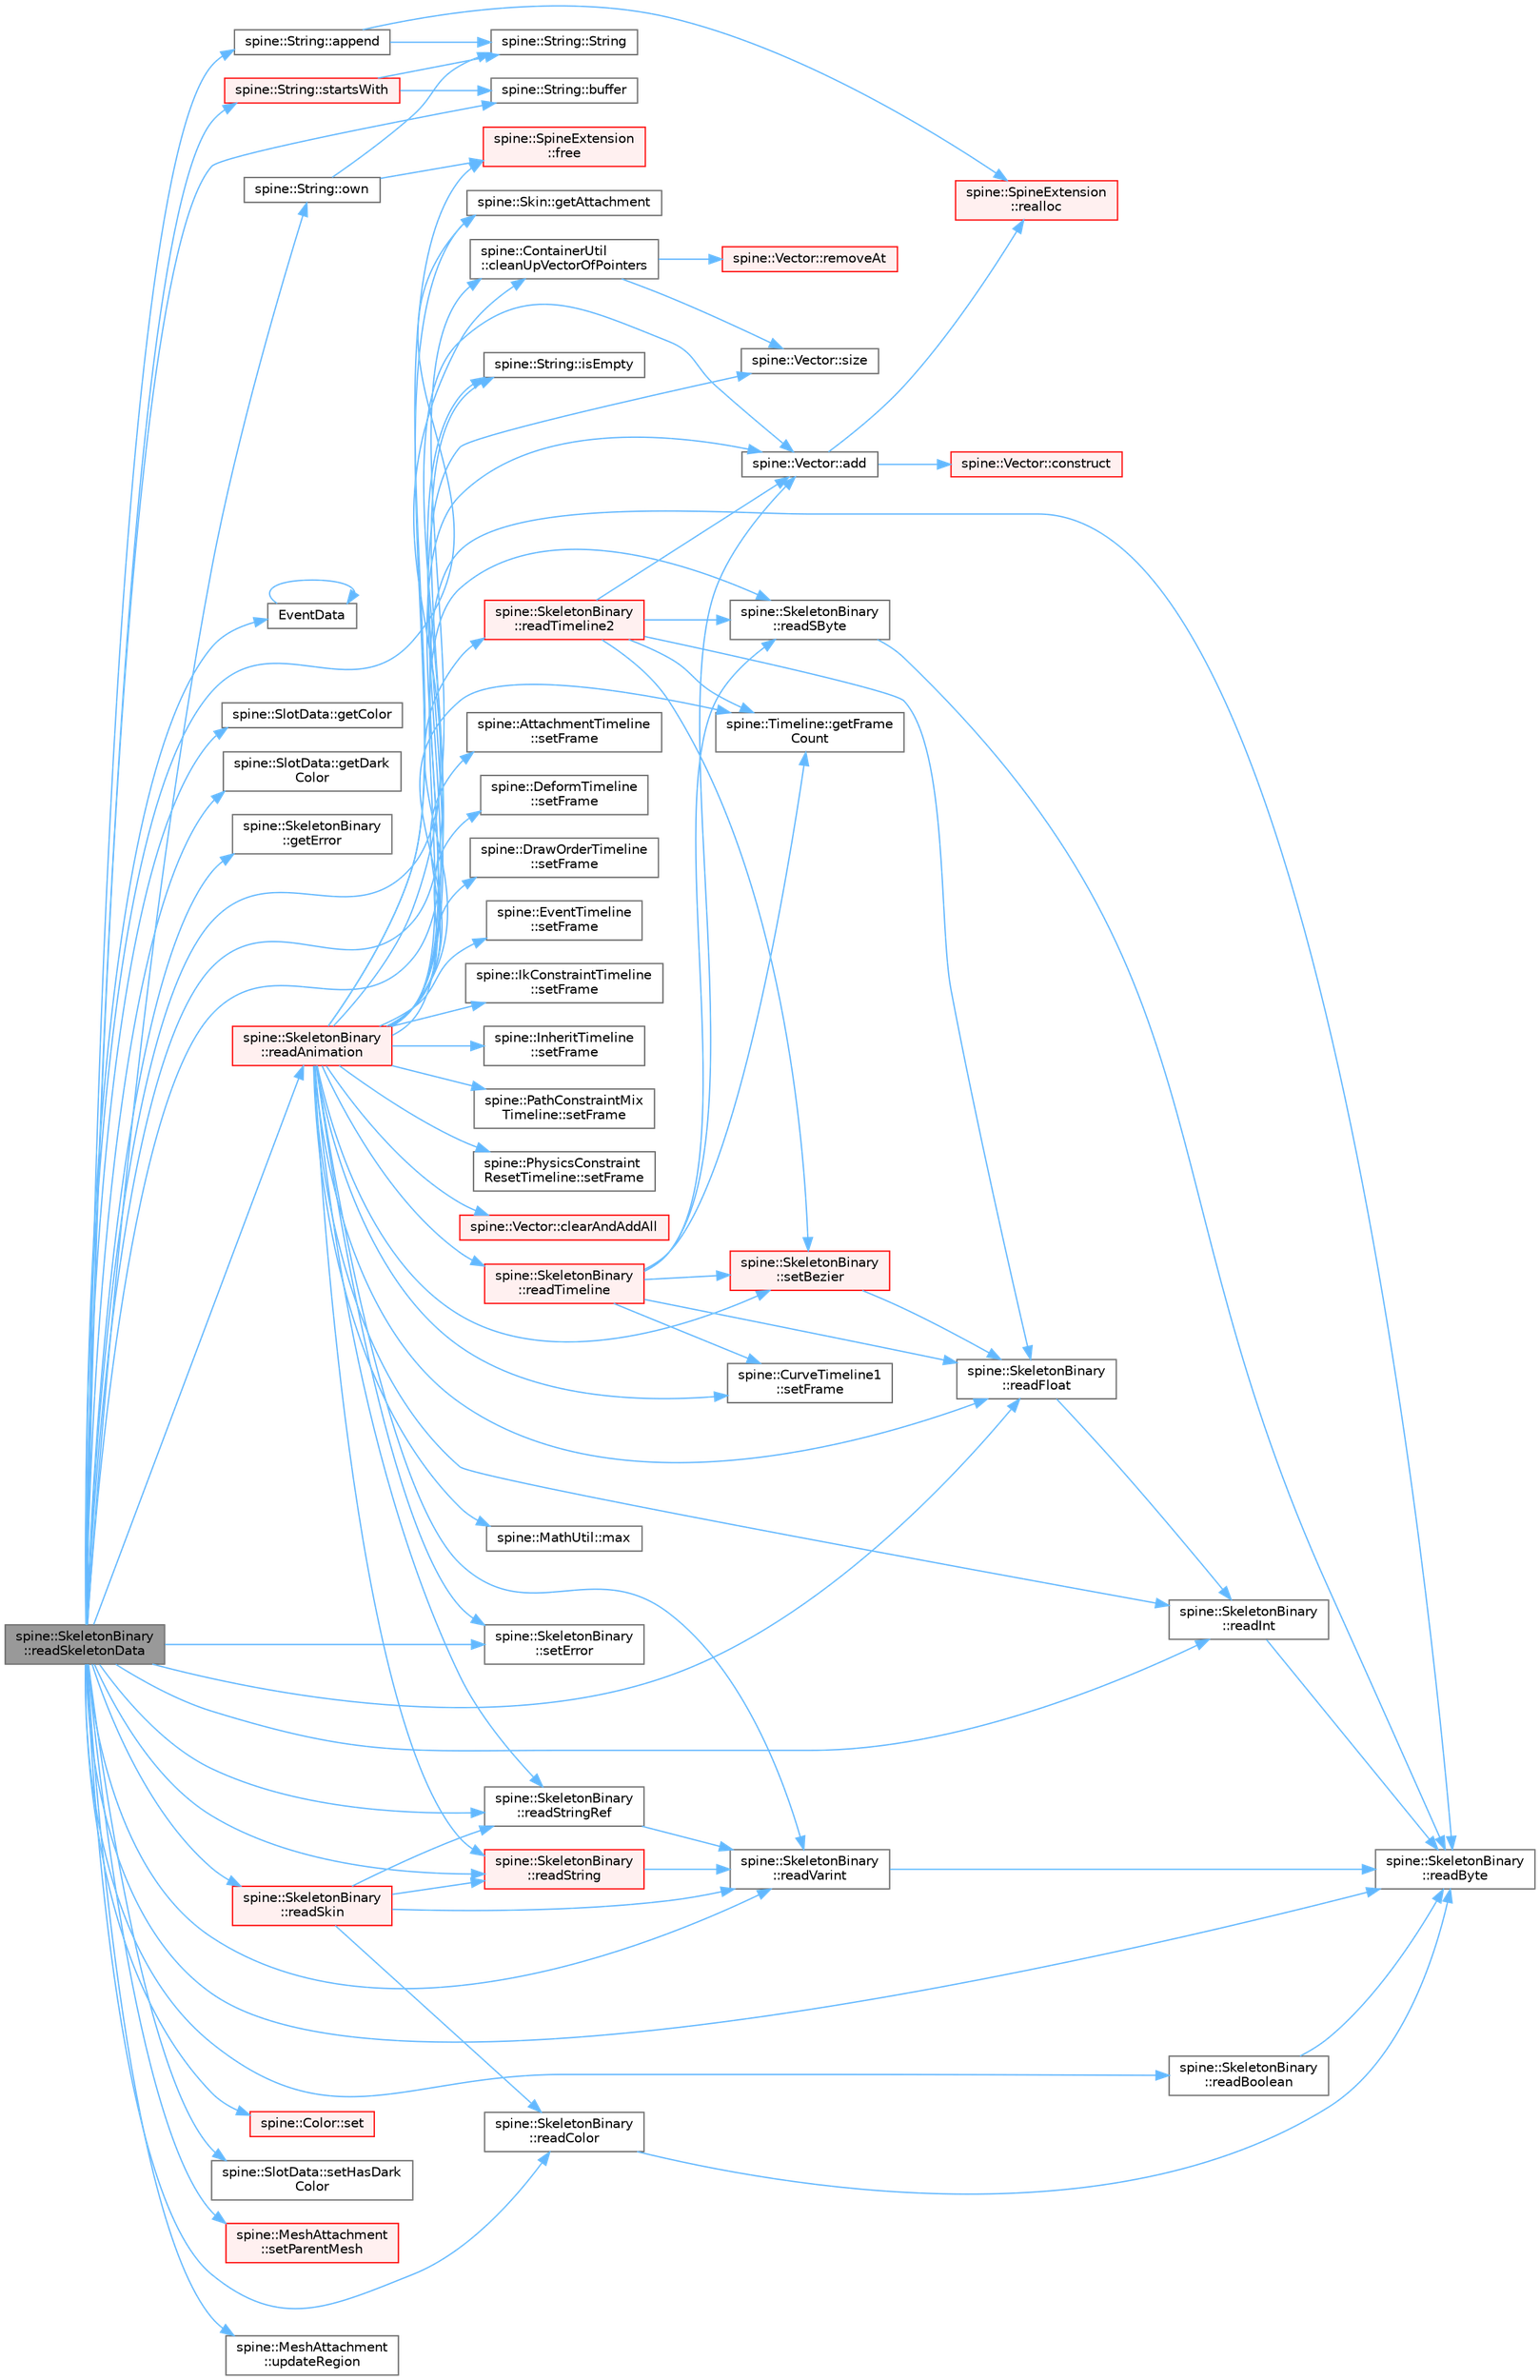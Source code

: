 digraph "spine::SkeletonBinary::readSkeletonData"
{
 // LATEX_PDF_SIZE
  bgcolor="transparent";
  edge [fontname=Helvetica,fontsize=10,labelfontname=Helvetica,labelfontsize=10];
  node [fontname=Helvetica,fontsize=10,shape=box,height=0.2,width=0.4];
  rankdir="LR";
  Node1 [id="Node000001",label="spine::SkeletonBinary\l::readSkeletonData",height=0.2,width=0.4,color="gray40", fillcolor="grey60", style="filled", fontcolor="black",tooltip=" "];
  Node1 -> Node2 [id="edge1_Node000001_Node000002",color="steelblue1",style="solid",tooltip=" "];
  Node2 [id="Node000002",label="spine::Vector::add",height=0.2,width=0.4,color="grey40", fillcolor="white", style="filled",URL="$classspine_1_1_vector.html#ae2e7551c569fe19dd9d4528e2eaaf940",tooltip=" "];
  Node2 -> Node3 [id="edge2_Node000002_Node000003",color="steelblue1",style="solid",tooltip=" "];
  Node3 [id="Node000003",label="spine::Vector::construct",height=0.2,width=0.4,color="red", fillcolor="#FFF0F0", style="filled",URL="$classspine_1_1_vector.html#abfde582e65af47f6402e4bbdbd8a342c",tooltip=" "];
  Node2 -> Node5 [id="edge3_Node000002_Node000005",color="steelblue1",style="solid",tooltip=" "];
  Node5 [id="Node000005",label="spine::SpineExtension\l::realloc",height=0.2,width=0.4,color="red", fillcolor="#FFF0F0", style="filled",URL="$classspine_1_1_spine_extension.html#a7193fd3fa608111c02d744b46281cfed",tooltip=" "];
  Node1 -> Node9 [id="edge4_Node000001_Node000009",color="steelblue1",style="solid",tooltip=" "];
  Node9 [id="Node000009",label="spine::String::append",height=0.2,width=0.4,color="grey40", fillcolor="white", style="filled",URL="$classspine_1_1_string.html#a9ac15fee0bcaa5a01590b5f977a951a4",tooltip=" "];
  Node9 -> Node5 [id="edge5_Node000009_Node000005",color="steelblue1",style="solid",tooltip=" "];
  Node9 -> Node10 [id="edge6_Node000009_Node000010",color="steelblue1",style="solid",tooltip=" "];
  Node10 [id="Node000010",label="spine::String::String",height=0.2,width=0.4,color="grey40", fillcolor="white", style="filled",URL="$classspine_1_1_string.html#a019ebb6019d432b229de945094d7d312",tooltip=" "];
  Node1 -> Node11 [id="edge7_Node000001_Node000011",color="steelblue1",style="solid",tooltip=" "];
  Node11 [id="Node000011",label="spine::String::buffer",height=0.2,width=0.4,color="grey40", fillcolor="white", style="filled",URL="$classspine_1_1_string.html#a7a6a5c45e2a732eb90cedf07434315b0",tooltip=" "];
  Node1 -> Node12 [id="edge8_Node000001_Node000012",color="steelblue1",style="solid",tooltip=" "];
  Node12 [id="Node000012",label="spine::ContainerUtil\l::cleanUpVectorOfPointers",height=0.2,width=0.4,color="grey40", fillcolor="white", style="filled",URL="$classspine_1_1_container_util.html#a2e7cff4eb3faa8d89515842f46220c07",tooltip=" "];
  Node12 -> Node13 [id="edge9_Node000012_Node000013",color="steelblue1",style="solid",tooltip=" "];
  Node13 [id="Node000013",label="spine::Vector::removeAt",height=0.2,width=0.4,color="red", fillcolor="#FFF0F0", style="filled",URL="$classspine_1_1_vector.html#a627ea6355b099d10da1d7c02dc855f58",tooltip=" "];
  Node12 -> Node15 [id="edge10_Node000012_Node000015",color="steelblue1",style="solid",tooltip=" "];
  Node15 [id="Node000015",label="spine::Vector::size",height=0.2,width=0.4,color="grey40", fillcolor="white", style="filled",URL="$classspine_1_1_vector.html#a9a93bc1e4174a3abf92154b3c1017542",tooltip=" "];
  Node1 -> Node16 [id="edge11_Node000001_Node000016",color="steelblue1",style="solid",tooltip=" "];
  Node16 [id="Node000016",label="EventData",height=0.2,width=0.4,color="grey40", fillcolor="white", style="filled",URL="$etw_8h.html#a1150dca5d1943d5e54ad4071d4aa36b9",tooltip=" "];
  Node16 -> Node16 [id="edge12_Node000016_Node000016",color="steelblue1",style="solid",tooltip=" "];
  Node1 -> Node17 [id="edge13_Node000001_Node000017",color="steelblue1",style="solid",tooltip=" "];
  Node17 [id="Node000017",label="spine::Skin::getAttachment",height=0.2,width=0.4,color="grey40", fillcolor="white", style="filled",URL="$classspine_1_1_skin.html#ad55ba7c96a22601f7c943d503ff29c04",tooltip="Returns the attachment for the specified slot index and name, or NULL."];
  Node1 -> Node18 [id="edge14_Node000001_Node000018",color="steelblue1",style="solid",tooltip=" "];
  Node18 [id="Node000018",label="spine::SlotData::getColor",height=0.2,width=0.4,color="grey40", fillcolor="white", style="filled",URL="$classspine_1_1_slot_data.html#abda65416906159c245642f0da8b7de78",tooltip=" "];
  Node1 -> Node19 [id="edge15_Node000001_Node000019",color="steelblue1",style="solid",tooltip=" "];
  Node19 [id="Node000019",label="spine::SlotData::getDark\lColor",height=0.2,width=0.4,color="grey40", fillcolor="white", style="filled",URL="$classspine_1_1_slot_data.html#a40b7cd02886a78fc6b69f756b717f4df",tooltip=" "];
  Node1 -> Node20 [id="edge16_Node000001_Node000020",color="steelblue1",style="solid",tooltip=" "];
  Node20 [id="Node000020",label="spine::SkeletonBinary\l::getError",height=0.2,width=0.4,color="grey40", fillcolor="white", style="filled",URL="$classspine_1_1_skeleton_binary.html#a5a2736aa51c89fd9a0dd15dcc5c50ceb",tooltip=" "];
  Node1 -> Node21 [id="edge17_Node000001_Node000021",color="steelblue1",style="solid",tooltip=" "];
  Node21 [id="Node000021",label="spine::String::isEmpty",height=0.2,width=0.4,color="grey40", fillcolor="white", style="filled",URL="$classspine_1_1_string.html#a8f667117a263cb9f536c57c49a52cac7",tooltip=" "];
  Node1 -> Node22 [id="edge18_Node000001_Node000022",color="steelblue1",style="solid",tooltip=" "];
  Node22 [id="Node000022",label="spine::String::own",height=0.2,width=0.4,color="grey40", fillcolor="white", style="filled",URL="$classspine_1_1_string.html#a83d95fb1a412b1ac51cfb27a69533732",tooltip=" "];
  Node22 -> Node23 [id="edge19_Node000022_Node000023",color="steelblue1",style="solid",tooltip=" "];
  Node23 [id="Node000023",label="spine::SpineExtension\l::free",height=0.2,width=0.4,color="red", fillcolor="#FFF0F0", style="filled",URL="$classspine_1_1_spine_extension.html#af842f1888dcc9f9440ec6661126445d8",tooltip=" "];
  Node22 -> Node10 [id="edge20_Node000022_Node000010",color="steelblue1",style="solid",tooltip=" "];
  Node1 -> Node24 [id="edge21_Node000001_Node000024",color="steelblue1",style="solid",tooltip=" "];
  Node24 [id="Node000024",label="spine::SkeletonBinary\l::readAnimation",height=0.2,width=0.4,color="red", fillcolor="#FFF0F0", style="filled",URL="$classspine_1_1_skeleton_binary.html#ae48ba54d8d4a4aed8c1c5c38f5d7ce74",tooltip=" "];
  Node24 -> Node2 [id="edge22_Node000024_Node000002",color="steelblue1",style="solid",tooltip=" "];
  Node24 -> Node12 [id="edge23_Node000024_Node000012",color="steelblue1",style="solid",tooltip=" "];
  Node24 -> Node25 [id="edge24_Node000024_Node000025",color="steelblue1",style="solid",tooltip=" "];
  Node25 [id="Node000025",label="spine::Vector::clearAndAddAll",height=0.2,width=0.4,color="red", fillcolor="#FFF0F0", style="filled",URL="$classspine_1_1_vector.html#a2dc27d439076ff15f968627d16e64820",tooltip=" "];
  Node24 -> Node23 [id="edge25_Node000024_Node000023",color="steelblue1",style="solid",tooltip=" "];
  Node24 -> Node17 [id="edge26_Node000024_Node000017",color="steelblue1",style="solid",tooltip=" "];
  Node24 -> Node31 [id="edge27_Node000024_Node000031",color="steelblue1",style="solid",tooltip=" "];
  Node31 [id="Node000031",label="spine::Timeline::getFrame\lCount",height=0.2,width=0.4,color="grey40", fillcolor="white", style="filled",URL="$classspine_1_1_timeline.html#a3bfe29beaa7eb4ad121c6fec6666a24e",tooltip=" "];
  Node24 -> Node21 [id="edge28_Node000024_Node000021",color="steelblue1",style="solid",tooltip=" "];
  Node24 -> Node32 [id="edge29_Node000024_Node000032",color="steelblue1",style="solid",tooltip=" "];
  Node32 [id="Node000032",label="spine::MathUtil::max",height=0.2,width=0.4,color="grey40", fillcolor="white", style="filled",URL="$classspine_1_1_math_util.html#a61ce0db5c69055db5e7002bd927b6c52",tooltip=" "];
  Node24 -> Node33 [id="edge30_Node000024_Node000033",color="steelblue1",style="solid",tooltip=" "];
  Node33 [id="Node000033",label="spine::SkeletonBinary\l::readByte",height=0.2,width=0.4,color="grey40", fillcolor="white", style="filled",URL="$classspine_1_1_skeleton_binary.html#a095661fffac6234e86a172f8c5aeddcb",tooltip=" "];
  Node24 -> Node34 [id="edge31_Node000024_Node000034",color="steelblue1",style="solid",tooltip=" "];
  Node34 [id="Node000034",label="spine::SkeletonBinary\l::readFloat",height=0.2,width=0.4,color="grey40", fillcolor="white", style="filled",URL="$classspine_1_1_skeleton_binary.html#ac8ba35026e33ea8352940c49334d0f97",tooltip=" "];
  Node34 -> Node35 [id="edge32_Node000034_Node000035",color="steelblue1",style="solid",tooltip=" "];
  Node35 [id="Node000035",label="spine::SkeletonBinary\l::readInt",height=0.2,width=0.4,color="grey40", fillcolor="white", style="filled",URL="$classspine_1_1_skeleton_binary.html#a62f0f3bf22303a9b45be9845d23e7365",tooltip=" "];
  Node35 -> Node33 [id="edge33_Node000035_Node000033",color="steelblue1",style="solid",tooltip=" "];
  Node24 -> Node35 [id="edge34_Node000024_Node000035",color="steelblue1",style="solid",tooltip=" "];
  Node24 -> Node36 [id="edge35_Node000024_Node000036",color="steelblue1",style="solid",tooltip=" "];
  Node36 [id="Node000036",label="spine::SkeletonBinary\l::readSByte",height=0.2,width=0.4,color="grey40", fillcolor="white", style="filled",URL="$classspine_1_1_skeleton_binary.html#acb9b3a3ab6162c571412b86ae1d8b8de",tooltip=" "];
  Node36 -> Node33 [id="edge36_Node000036_Node000033",color="steelblue1",style="solid",tooltip=" "];
  Node24 -> Node37 [id="edge37_Node000024_Node000037",color="steelblue1",style="solid",tooltip=" "];
  Node37 [id="Node000037",label="spine::SkeletonBinary\l::readString",height=0.2,width=0.4,color="red", fillcolor="#FFF0F0", style="filled",URL="$classspine_1_1_skeleton_binary.html#a7ad5463859fc0ed56595bfad5c53996c",tooltip=" "];
  Node37 -> Node39 [id="edge38_Node000037_Node000039",color="steelblue1",style="solid",tooltip=" "];
  Node39 [id="Node000039",label="spine::SkeletonBinary\l::readVarint",height=0.2,width=0.4,color="grey40", fillcolor="white", style="filled",URL="$classspine_1_1_skeleton_binary.html#ae9711cebdda38bd5ece8a716e31aae26",tooltip=" "];
  Node39 -> Node33 [id="edge39_Node000039_Node000033",color="steelblue1",style="solid",tooltip=" "];
  Node24 -> Node40 [id="edge40_Node000024_Node000040",color="steelblue1",style="solid",tooltip=" "];
  Node40 [id="Node000040",label="spine::SkeletonBinary\l::readStringRef",height=0.2,width=0.4,color="grey40", fillcolor="white", style="filled",URL="$classspine_1_1_skeleton_binary.html#a6334309ba98869a5d248e50d59f1435f",tooltip=" "];
  Node40 -> Node39 [id="edge41_Node000040_Node000039",color="steelblue1",style="solid",tooltip=" "];
  Node24 -> Node41 [id="edge42_Node000024_Node000041",color="steelblue1",style="solid",tooltip=" "];
  Node41 [id="Node000041",label="spine::SkeletonBinary\l::readTimeline",height=0.2,width=0.4,color="red", fillcolor="#FFF0F0", style="filled",URL="$classspine_1_1_skeleton_binary.html#a2c7dd4630f4d5e92d03cca8daf4a8383",tooltip=" "];
  Node41 -> Node2 [id="edge43_Node000041_Node000002",color="steelblue1",style="solid",tooltip=" "];
  Node41 -> Node31 [id="edge44_Node000041_Node000031",color="steelblue1",style="solid",tooltip=" "];
  Node41 -> Node34 [id="edge45_Node000041_Node000034",color="steelblue1",style="solid",tooltip=" "];
  Node41 -> Node36 [id="edge46_Node000041_Node000036",color="steelblue1",style="solid",tooltip=" "];
  Node41 -> Node42 [id="edge47_Node000041_Node000042",color="steelblue1",style="solid",tooltip=" "];
  Node42 [id="Node000042",label="spine::SkeletonBinary\l::setBezier",height=0.2,width=0.4,color="red", fillcolor="#FFF0F0", style="filled",URL="$classspine_1_1_skeleton_binary.html#abfcba73178c7af9a074f65ac75a0b2b5",tooltip=" "];
  Node42 -> Node34 [id="edge48_Node000042_Node000034",color="steelblue1",style="solid",tooltip=" "];
  Node41 -> Node44 [id="edge49_Node000041_Node000044",color="steelblue1",style="solid",tooltip=" "];
  Node44 [id="Node000044",label="spine::CurveTimeline1\l::setFrame",height=0.2,width=0.4,color="grey40", fillcolor="white", style="filled",URL="$classspine_1_1_curve_timeline1.html#a489b6c2cc07daf0a776e4a2e41946024",tooltip=" "];
  Node24 -> Node46 [id="edge50_Node000024_Node000046",color="steelblue1",style="solid",tooltip=" "];
  Node46 [id="Node000046",label="spine::SkeletonBinary\l::readTimeline2",height=0.2,width=0.4,color="red", fillcolor="#FFF0F0", style="filled",URL="$classspine_1_1_skeleton_binary.html#a2107604bb6b2e24cbf18a38b5b9390bb",tooltip=" "];
  Node46 -> Node2 [id="edge51_Node000046_Node000002",color="steelblue1",style="solid",tooltip=" "];
  Node46 -> Node31 [id="edge52_Node000046_Node000031",color="steelblue1",style="solid",tooltip=" "];
  Node46 -> Node34 [id="edge53_Node000046_Node000034",color="steelblue1",style="solid",tooltip=" "];
  Node46 -> Node36 [id="edge54_Node000046_Node000036",color="steelblue1",style="solid",tooltip=" "];
  Node46 -> Node42 [id="edge55_Node000046_Node000042",color="steelblue1",style="solid",tooltip=" "];
  Node24 -> Node39 [id="edge56_Node000024_Node000039",color="steelblue1",style="solid",tooltip=" "];
  Node24 -> Node42 [id="edge57_Node000024_Node000042",color="steelblue1",style="solid",tooltip=" "];
  Node24 -> Node48 [id="edge58_Node000024_Node000048",color="steelblue1",style="solid",tooltip=" "];
  Node48 [id="Node000048",label="spine::SkeletonBinary\l::setError",height=0.2,width=0.4,color="grey40", fillcolor="white", style="filled",URL="$classspine_1_1_skeleton_binary.html#a347d48f7c29d044b1c32f23cd9654b83",tooltip=" "];
  Node24 -> Node49 [id="edge59_Node000024_Node000049",color="steelblue1",style="solid",tooltip=" "];
  Node49 [id="Node000049",label="spine::AttachmentTimeline\l::setFrame",height=0.2,width=0.4,color="grey40", fillcolor="white", style="filled",URL="$classspine_1_1_attachment_timeline.html#a927fe76acbed94264e917950dceaffde",tooltip="Sets the time and value of the specified keyframe."];
  Node24 -> Node44 [id="edge60_Node000024_Node000044",color="steelblue1",style="solid",tooltip=" "];
  Node24 -> Node50 [id="edge61_Node000024_Node000050",color="steelblue1",style="solid",tooltip=" "];
  Node50 [id="Node000050",label="spine::DeformTimeline\l::setFrame",height=0.2,width=0.4,color="grey40", fillcolor="white", style="filled",URL="$classspine_1_1_deform_timeline.html#ad11aa2ea1e861bf683c52e1f8c65e22a",tooltip="Sets the time and value of the specified keyframe."];
  Node24 -> Node51 [id="edge62_Node000024_Node000051",color="steelblue1",style="solid",tooltip=" "];
  Node51 [id="Node000051",label="spine::DrawOrderTimeline\l::setFrame",height=0.2,width=0.4,color="grey40", fillcolor="white", style="filled",URL="$classspine_1_1_draw_order_timeline.html#a551b4eb97bb3b0548734e94f03293e67",tooltip=" "];
  Node24 -> Node52 [id="edge63_Node000024_Node000052",color="steelblue1",style="solid",tooltip=" "];
  Node52 [id="Node000052",label="spine::EventTimeline\l::setFrame",height=0.2,width=0.4,color="grey40", fillcolor="white", style="filled",URL="$classspine_1_1_event_timeline.html#aaecbc1b3c930477b788a892d85ae4c00",tooltip="Sets the time and value of the specified keyframe."];
  Node24 -> Node53 [id="edge64_Node000024_Node000053",color="steelblue1",style="solid",tooltip=" "];
  Node53 [id="Node000053",label="spine::IkConstraintTimeline\l::setFrame",height=0.2,width=0.4,color="grey40", fillcolor="white", style="filled",URL="$classspine_1_1_ik_constraint_timeline.html#aa62df0db21cd5ea2e7c591a9f8f5e0be",tooltip="Sets the time, mix and bend direction of the specified keyframe."];
  Node24 -> Node54 [id="edge65_Node000024_Node000054",color="steelblue1",style="solid",tooltip=" "];
  Node54 [id="Node000054",label="spine::InheritTimeline\l::setFrame",height=0.2,width=0.4,color="grey40", fillcolor="white", style="filled",URL="$classspine_1_1_inherit_timeline.html#a7c53d173086381b16f186ffc1f24fa02",tooltip=" "];
  Node24 -> Node55 [id="edge66_Node000024_Node000055",color="steelblue1",style="solid",tooltip=" "];
  Node55 [id="Node000055",label="spine::PathConstraintMix\lTimeline::setFrame",height=0.2,width=0.4,color="grey40", fillcolor="white", style="filled",URL="$classspine_1_1_path_constraint_mix_timeline.html#a9eaf43d156f160d41beca45dad52cbe2",tooltip="Sets the time and mixes of the specified keyframe."];
  Node24 -> Node56 [id="edge67_Node000024_Node000056",color="steelblue1",style="solid",tooltip=" "];
  Node56 [id="Node000056",label="spine::PhysicsConstraint\lResetTimeline::setFrame",height=0.2,width=0.4,color="grey40", fillcolor="white", style="filled",URL="$classspine_1_1_physics_constraint_reset_timeline.html#ae5ece00b933f742d5c89e1e28a121b33",tooltip=" "];
  Node24 -> Node15 [id="edge68_Node000024_Node000015",color="steelblue1",style="solid",tooltip=" "];
  Node1 -> Node64 [id="edge69_Node000001_Node000064",color="steelblue1",style="solid",tooltip=" "];
  Node64 [id="Node000064",label="spine::SkeletonBinary\l::readBoolean",height=0.2,width=0.4,color="grey40", fillcolor="white", style="filled",URL="$classspine_1_1_skeleton_binary.html#a15850bb66df2c0c0755d73083cff3d02",tooltip=" "];
  Node64 -> Node33 [id="edge70_Node000064_Node000033",color="steelblue1",style="solid",tooltip=" "];
  Node1 -> Node33 [id="edge71_Node000001_Node000033",color="steelblue1",style="solid",tooltip=" "];
  Node1 -> Node65 [id="edge72_Node000001_Node000065",color="steelblue1",style="solid",tooltip=" "];
  Node65 [id="Node000065",label="spine::SkeletonBinary\l::readColor",height=0.2,width=0.4,color="grey40", fillcolor="white", style="filled",URL="$classspine_1_1_skeleton_binary.html#aebe813dca14431e105464a5b82cdc439",tooltip=" "];
  Node65 -> Node33 [id="edge73_Node000065_Node000033",color="steelblue1",style="solid",tooltip=" "];
  Node1 -> Node34 [id="edge74_Node000001_Node000034",color="steelblue1",style="solid",tooltip=" "];
  Node1 -> Node35 [id="edge75_Node000001_Node000035",color="steelblue1",style="solid",tooltip=" "];
  Node1 -> Node66 [id="edge76_Node000001_Node000066",color="steelblue1",style="solid",tooltip=" "];
  Node66 [id="Node000066",label="spine::SkeletonBinary\l::readSkin",height=0.2,width=0.4,color="red", fillcolor="#FFF0F0", style="filled",URL="$classspine_1_1_skeleton_binary.html#acb551edd7c737215e10d2e94bdca5dbc",tooltip=" "];
  Node66 -> Node65 [id="edge77_Node000066_Node000065",color="steelblue1",style="solid",tooltip=" "];
  Node66 -> Node37 [id="edge78_Node000066_Node000037",color="steelblue1",style="solid",tooltip=" "];
  Node66 -> Node40 [id="edge79_Node000066_Node000040",color="steelblue1",style="solid",tooltip=" "];
  Node66 -> Node39 [id="edge80_Node000066_Node000039",color="steelblue1",style="solid",tooltip=" "];
  Node1 -> Node37 [id="edge81_Node000001_Node000037",color="steelblue1",style="solid",tooltip=" "];
  Node1 -> Node40 [id="edge82_Node000001_Node000040",color="steelblue1",style="solid",tooltip=" "];
  Node1 -> Node39 [id="edge83_Node000001_Node000039",color="steelblue1",style="solid",tooltip=" "];
  Node1 -> Node79 [id="edge84_Node000001_Node000079",color="steelblue1",style="solid",tooltip=" "];
  Node79 [id="Node000079",label="spine::Color::set",height=0.2,width=0.4,color="red", fillcolor="#FFF0F0", style="filled",URL="$classspine_1_1_color.html#ab6f958efe5b82e1edbeac3b39997a6bc",tooltip=" "];
  Node1 -> Node48 [id="edge85_Node000001_Node000048",color="steelblue1",style="solid",tooltip=" "];
  Node1 -> Node89 [id="edge86_Node000001_Node000089",color="steelblue1",style="solid",tooltip=" "];
  Node89 [id="Node000089",label="spine::SlotData::setHasDark\lColor",height=0.2,width=0.4,color="grey40", fillcolor="white", style="filled",URL="$classspine_1_1_slot_data.html#af50aab94a6e6663c29a8c80ae01990d9",tooltip=" "];
  Node1 -> Node90 [id="edge87_Node000001_Node000090",color="steelblue1",style="solid",tooltip=" "];
  Node90 [id="Node000090",label="spine::MeshAttachment\l::setParentMesh",height=0.2,width=0.4,color="red", fillcolor="#FFF0F0", style="filled",URL="$classspine_1_1_mesh_attachment.html#ad2d6ee80f36bd1535beabef075117d03",tooltip=" "];
  Node1 -> Node95 [id="edge88_Node000001_Node000095",color="steelblue1",style="solid",tooltip=" "];
  Node95 [id="Node000095",label="spine::String::startsWith",height=0.2,width=0.4,color="red", fillcolor="#FFF0F0", style="filled",URL="$classspine_1_1_string.html#aa09e1f3a358f17e9a010178a7d46929e",tooltip=" "];
  Node95 -> Node11 [id="edge89_Node000095_Node000011",color="steelblue1",style="solid",tooltip=" "];
  Node95 -> Node10 [id="edge90_Node000095_Node000010",color="steelblue1",style="solid",tooltip=" "];
  Node1 -> Node97 [id="edge91_Node000001_Node000097",color="steelblue1",style="solid",tooltip=" "];
  Node97 [id="Node000097",label="spine::MeshAttachment\l::updateRegion",height=0.2,width=0.4,color="grey40", fillcolor="white", style="filled",URL="$classspine_1_1_mesh_attachment.html#a3d053a9ee851dfcc8b74d75823ab1544",tooltip=" "];
}
